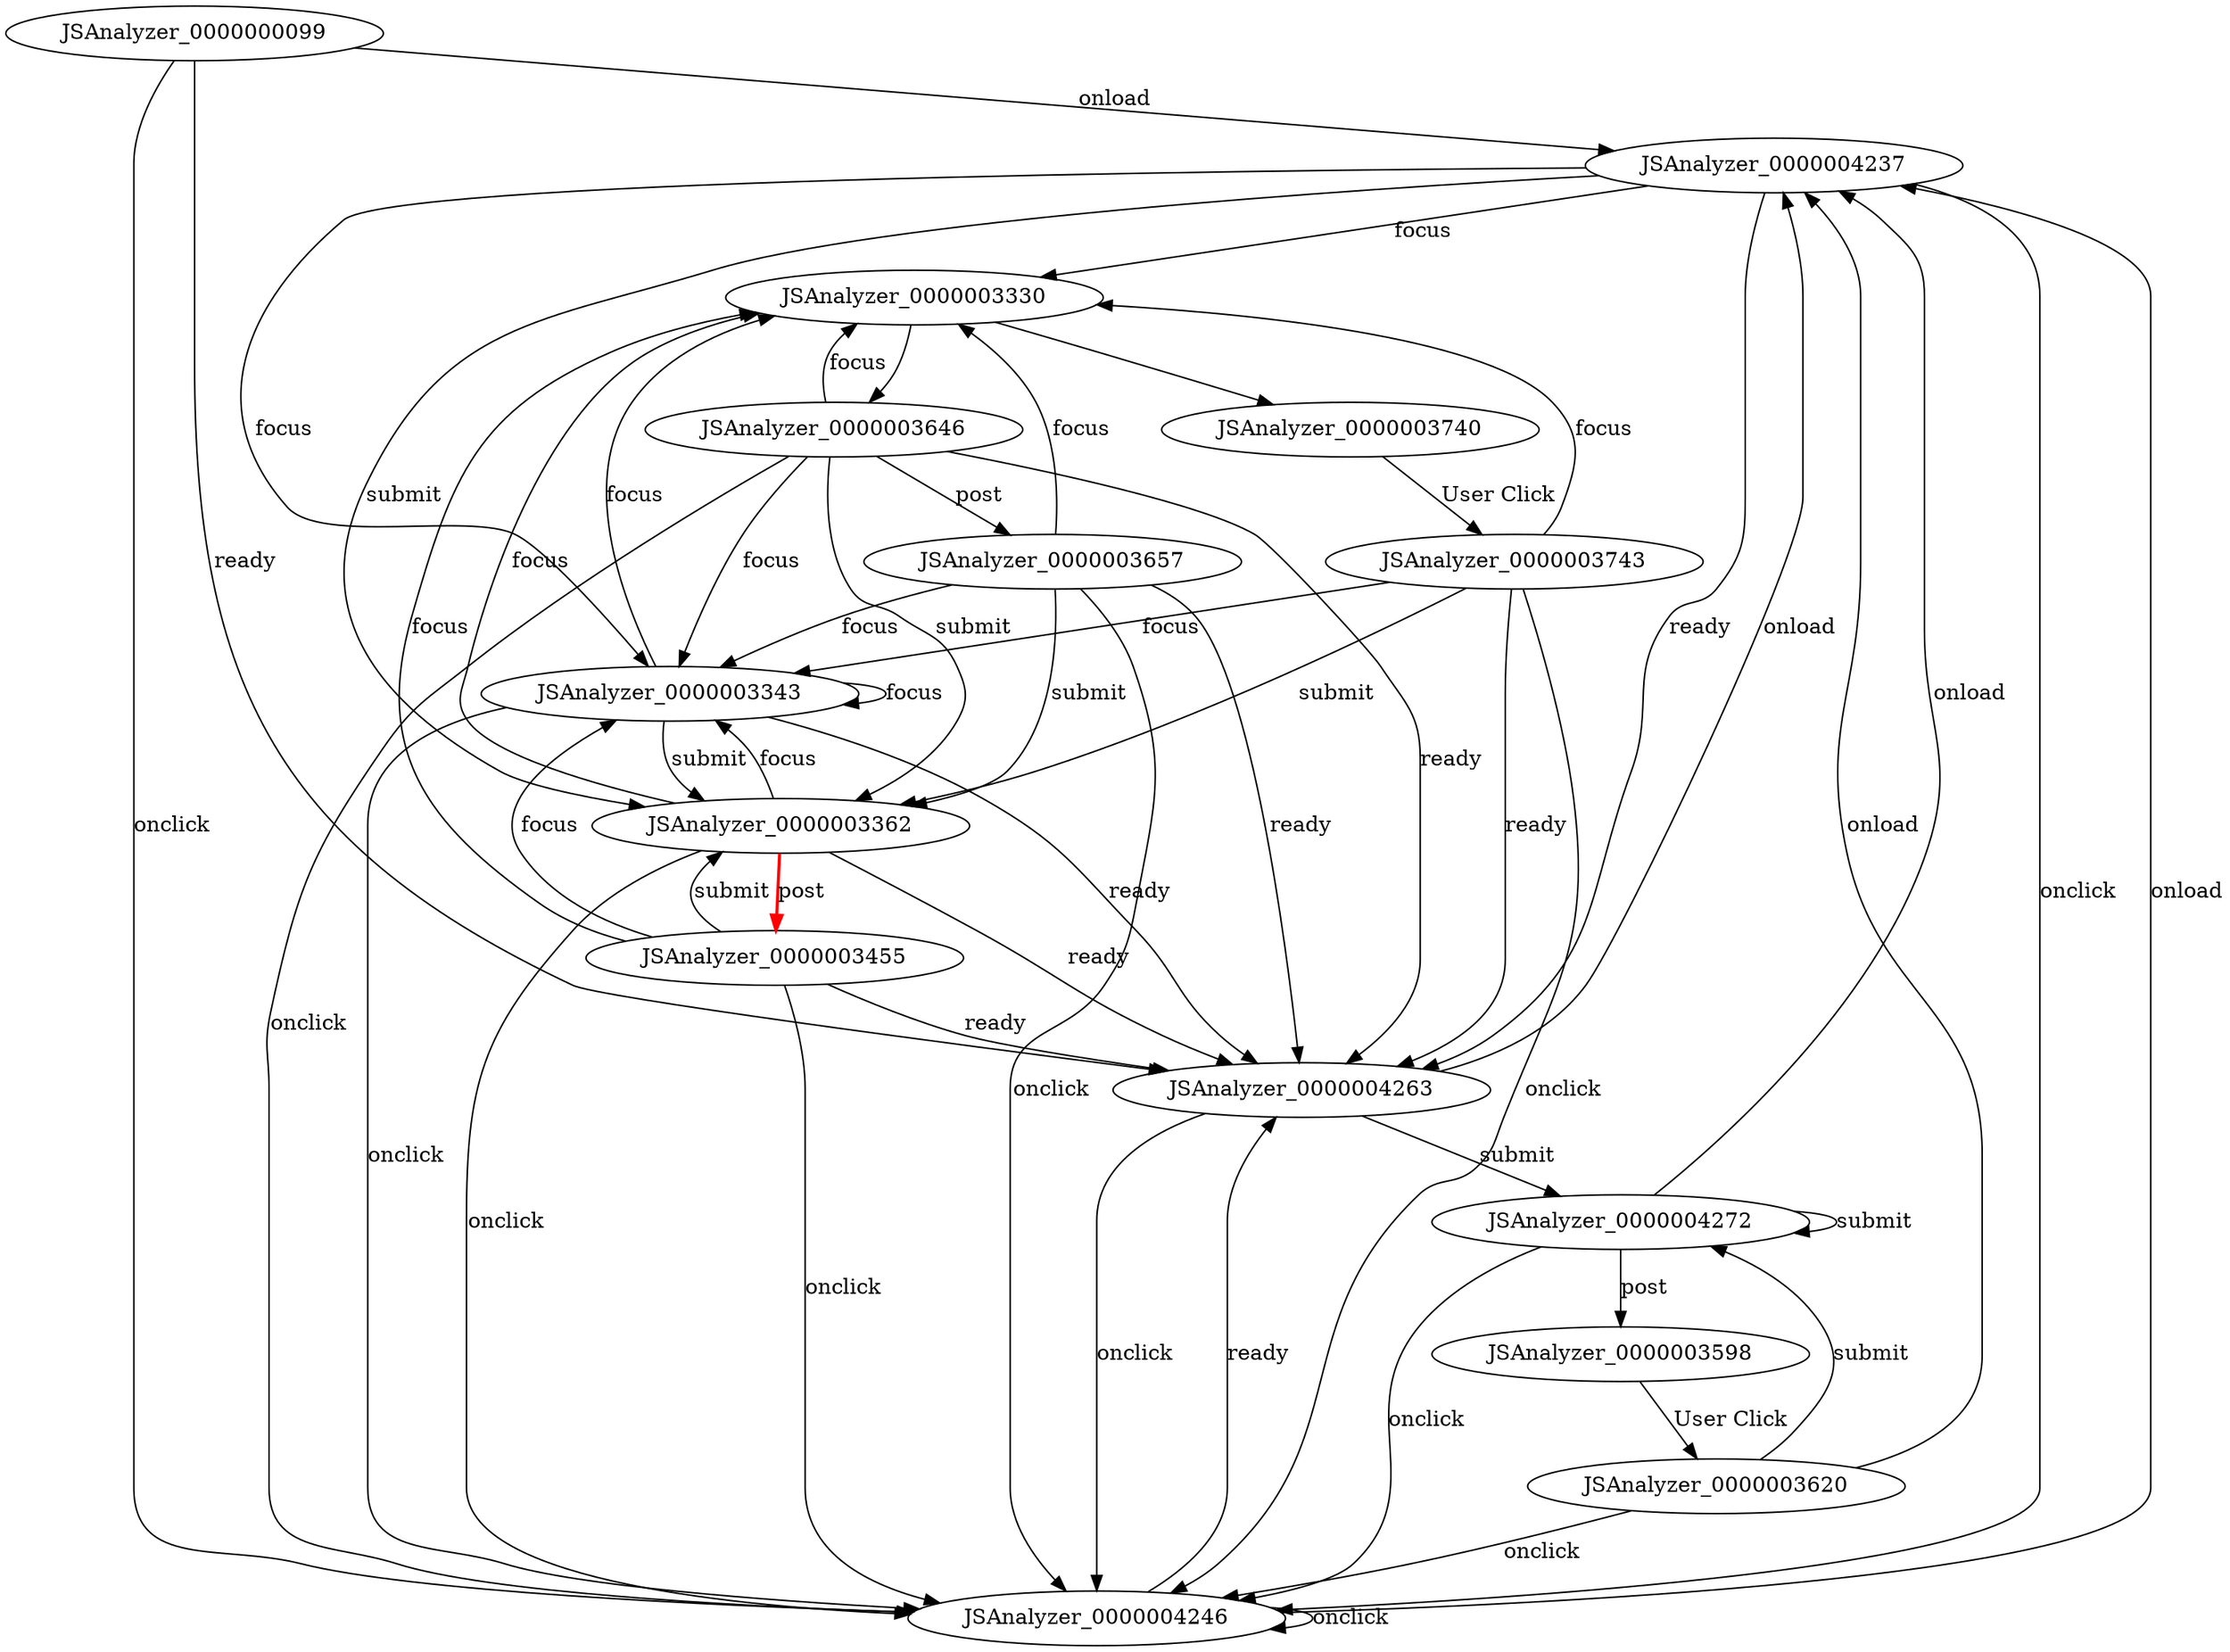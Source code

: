 digraph FSM {
JSAnalyzer_0000000099;
JSAnalyzer_0000003330;
JSAnalyzer_0000003343;
JSAnalyzer_0000003362;
JSAnalyzer_0000003455;
JSAnalyzer_0000003598;
JSAnalyzer_0000003646;
JSAnalyzer_0000003657;
JSAnalyzer_0000003740;
JSAnalyzer_0000004237;
JSAnalyzer_0000004246;
JSAnalyzer_0000004263;
JSAnalyzer_0000004272;
JSAnalyzer_0000003620;
JSAnalyzer_0000003743;
JSAnalyzer_0000003330 -> JSAnalyzer_0000003646 []
JSAnalyzer_0000003330 -> JSAnalyzer_0000003740 []
JSAnalyzer_0000000099 -> JSAnalyzer_0000004237 [label="onload"]
JSAnalyzer_0000000099 -> JSAnalyzer_0000004246 [label="onclick"]
JSAnalyzer_0000000099 -> JSAnalyzer_0000004263 [label="ready"]
JSAnalyzer_0000003343 -> JSAnalyzer_0000003330 [label="focus"]
JSAnalyzer_0000003343 -> JSAnalyzer_0000003343 [label="focus"]
JSAnalyzer_0000003343 -> JSAnalyzer_0000003362 [label="submit"]
JSAnalyzer_0000003343 -> JSAnalyzer_0000004246 [label="onclick"]
JSAnalyzer_0000003343 -> JSAnalyzer_0000004263 [label="ready"]
JSAnalyzer_0000003362 -> JSAnalyzer_0000003455 [label="post",style=bold,color=red]
JSAnalyzer_0000003362 -> JSAnalyzer_0000003330 [label="focus"]
JSAnalyzer_0000003362 -> JSAnalyzer_0000003343 [label="focus"]
JSAnalyzer_0000003362 -> JSAnalyzer_0000004246 [label="onclick"]
JSAnalyzer_0000003362 -> JSAnalyzer_0000004263 [label="ready"]
JSAnalyzer_0000003455 -> JSAnalyzer_0000003330 [label="focus"]
JSAnalyzer_0000003455 -> JSAnalyzer_0000003343 [label="focus"]
JSAnalyzer_0000003455 -> JSAnalyzer_0000003362 [label="submit"]
JSAnalyzer_0000003455 -> JSAnalyzer_0000004246 [label="onclick"]
JSAnalyzer_0000003455 -> JSAnalyzer_0000004263 [label="ready"]
JSAnalyzer_0000003598 -> JSAnalyzer_0000003620 [label="User Click"]
JSAnalyzer_0000003646 -> JSAnalyzer_0000003657 [label="post"]
JSAnalyzer_0000003646 -> JSAnalyzer_0000003330 [label="focus"]
JSAnalyzer_0000003646 -> JSAnalyzer_0000003343 [label="focus"]
JSAnalyzer_0000003646 -> JSAnalyzer_0000003362 [label="submit"]
JSAnalyzer_0000003646 -> JSAnalyzer_0000004246 [label="onclick"]
JSAnalyzer_0000003646 -> JSAnalyzer_0000004263 [label="ready"]
JSAnalyzer_0000003657 -> JSAnalyzer_0000003330 [label="focus"]
JSAnalyzer_0000003657 -> JSAnalyzer_0000003343 [label="focus"]
JSAnalyzer_0000003657 -> JSAnalyzer_0000003362 [label="submit"]
JSAnalyzer_0000003657 -> JSAnalyzer_0000004246 [label="onclick"]
JSAnalyzer_0000003657 -> JSAnalyzer_0000004263 [label="ready"]
JSAnalyzer_0000003740 -> JSAnalyzer_0000003743 [label="User Click"]
JSAnalyzer_0000004237 -> JSAnalyzer_0000003330 [label="focus"]
JSAnalyzer_0000004237 -> JSAnalyzer_0000003343 [label="focus"]
JSAnalyzer_0000004237 -> JSAnalyzer_0000003362 [label="submit"]
JSAnalyzer_0000004237 -> JSAnalyzer_0000004246 [label="onclick"]
JSAnalyzer_0000004237 -> JSAnalyzer_0000004263 [label="ready"]
JSAnalyzer_0000004246 -> JSAnalyzer_0000004237 [label="onload"]
JSAnalyzer_0000004246 -> JSAnalyzer_0000004246 [label="onclick"]
JSAnalyzer_0000004246 -> JSAnalyzer_0000004263 [label="ready"]
JSAnalyzer_0000004263 -> JSAnalyzer_0000004272 [label="submit"]
JSAnalyzer_0000004263 -> JSAnalyzer_0000004237 [label="onload"]
JSAnalyzer_0000004263 -> JSAnalyzer_0000004246 [label="onclick"]
JSAnalyzer_0000004272 -> JSAnalyzer_0000003598 [label="post"]
JSAnalyzer_0000004272 -> JSAnalyzer_0000004272 [label="submit"]
JSAnalyzer_0000004272 -> JSAnalyzer_0000004237 [label="onload"]
JSAnalyzer_0000004272 -> JSAnalyzer_0000004246 [label="onclick"]
JSAnalyzer_0000003620 -> JSAnalyzer_0000004272 [label="submit"]
JSAnalyzer_0000003620 -> JSAnalyzer_0000004237 [label="onload"]
JSAnalyzer_0000003620 -> JSAnalyzer_0000004246 [label="onclick"]
JSAnalyzer_0000003743 -> JSAnalyzer_0000003330 [label="focus"]
JSAnalyzer_0000003743 -> JSAnalyzer_0000003343 [label="focus"]
JSAnalyzer_0000003743 -> JSAnalyzer_0000003362 [label="submit"]
JSAnalyzer_0000003743 -> JSAnalyzer_0000004246 [label="onclick"]
JSAnalyzer_0000003743 -> JSAnalyzer_0000004263 [label="ready"]
}
